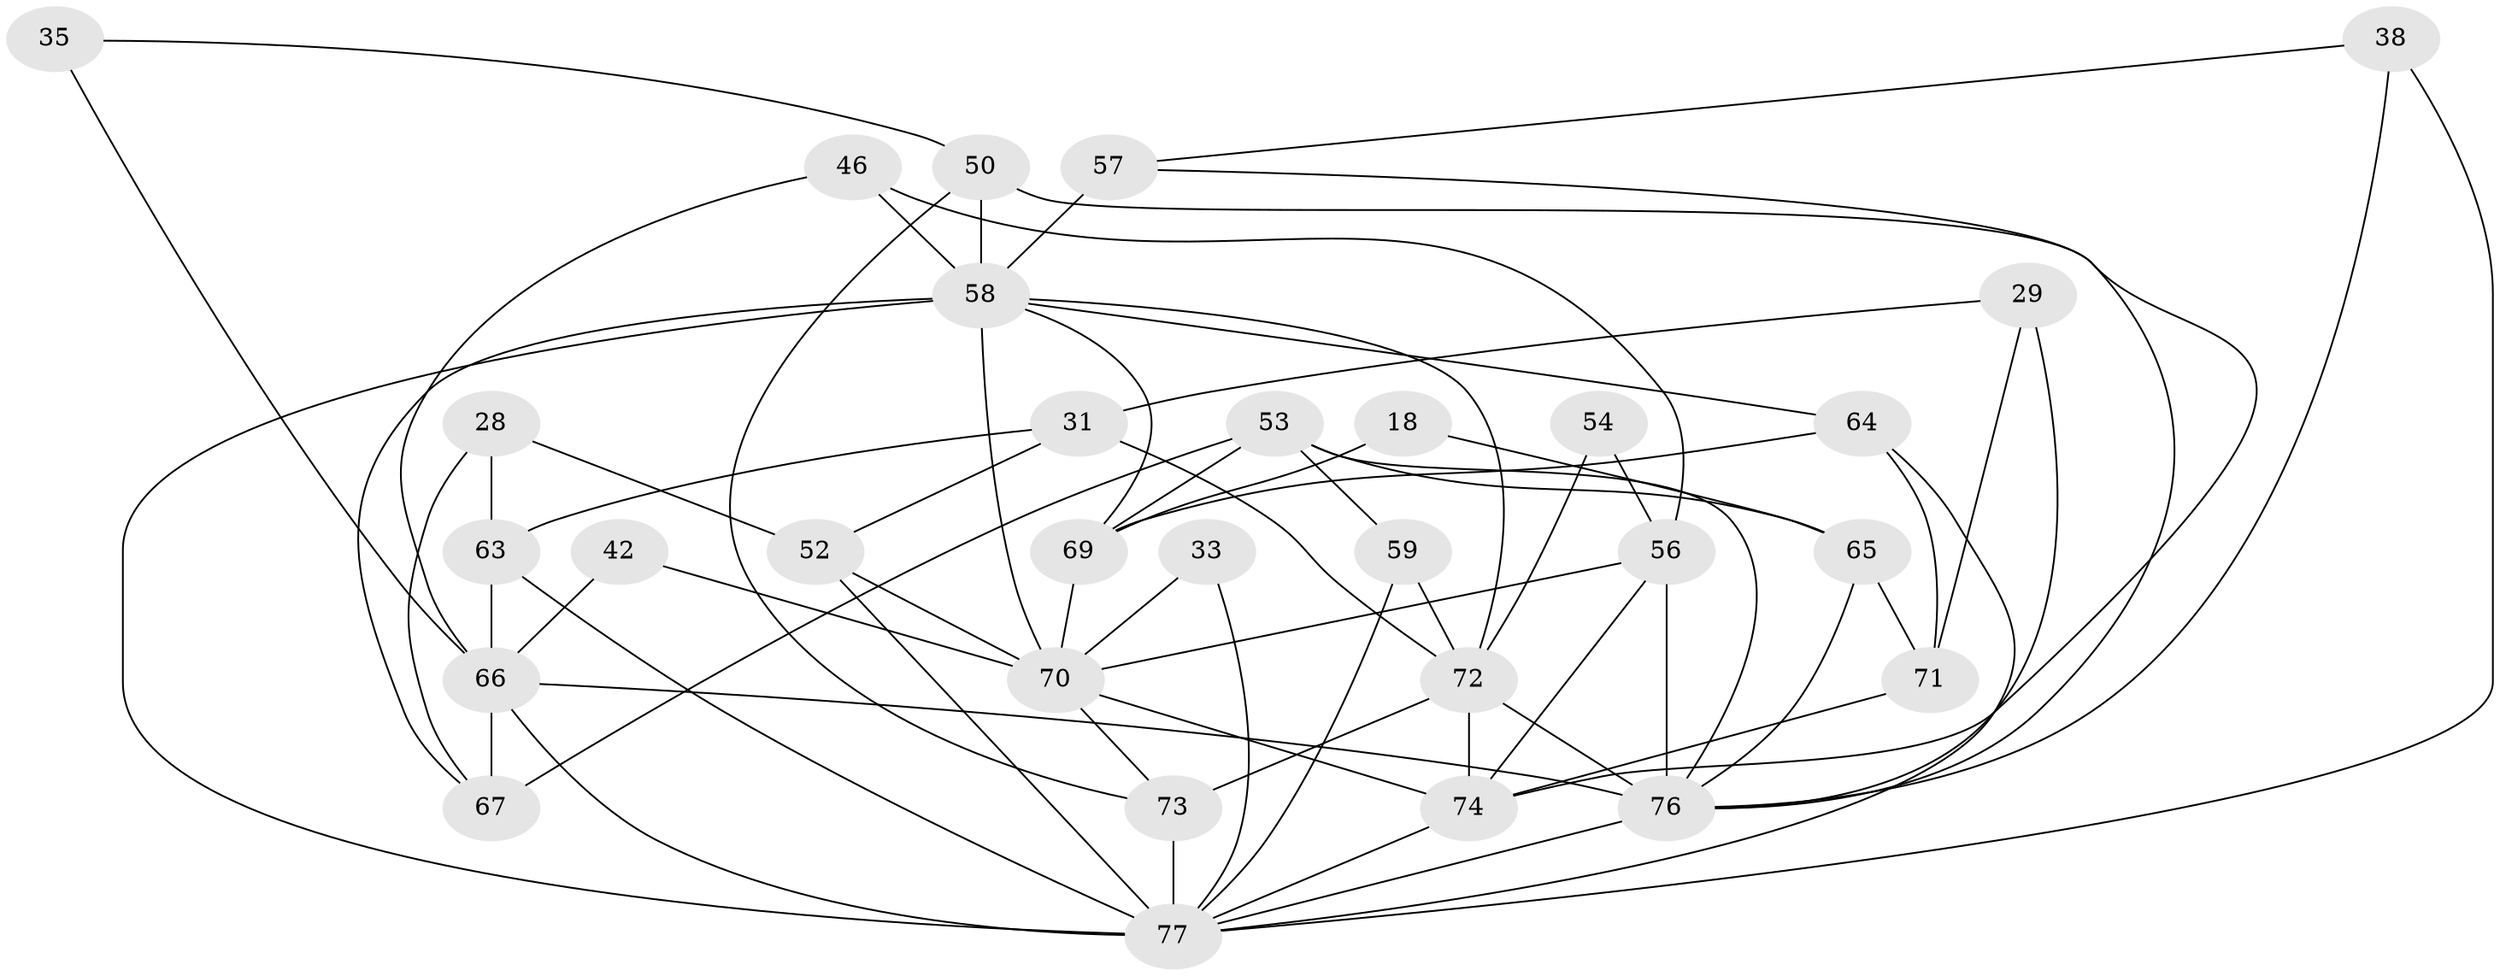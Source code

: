 // original degree distribution, {2: 0.07792207792207792, 4: 0.24675324675324675, 3: 0.33766233766233766, 5: 0.22077922077922077, 7: 0.03896103896103896, 6: 0.07792207792207792}
// Generated by graph-tools (version 1.1) at 2025/55/03/04/25 21:55:06]
// undirected, 30 vertices, 68 edges
graph export_dot {
graph [start="1"]
  node [color=gray90,style=filled];
  18;
  28 [super="+1"];
  29;
  31;
  33;
  35;
  38;
  42;
  46;
  50 [super="+32"];
  52 [super="+8"];
  53;
  54;
  56 [super="+45"];
  57;
  58 [super="+15+55+43+22"];
  59;
  63 [super="+47"];
  64 [super="+61"];
  65 [super="+34"];
  66 [super="+21+20"];
  67 [super="+13"];
  69 [super="+48"];
  70 [super="+68+41+60"];
  71;
  72 [super="+49+51"];
  73 [super="+62"];
  74 [super="+26+36"];
  76 [super="+27+40+44"];
  77 [super="+37+75+23"];
  18 -- 65;
  18 -- 69;
  28 -- 67;
  28 -- 63;
  28 -- 52;
  29 -- 31;
  29 -- 71;
  29 -- 76;
  31 -- 52;
  31 -- 63 [weight=2];
  31 -- 72 [weight=2];
  33 -- 70 [weight=2];
  33 -- 77;
  35 -- 66 [weight=3];
  35 -- 50 [weight=2];
  38 -- 57;
  38 -- 76;
  38 -- 77;
  42 -- 66;
  42 -- 70;
  46 -- 56;
  46 -- 58;
  46 -- 66;
  50 -- 73;
  50 -- 76 [weight=2];
  50 -- 58 [weight=2];
  52 -- 70 [weight=3];
  52 -- 77;
  53 -- 59;
  53 -- 65;
  53 -- 67;
  53 -- 69 [weight=2];
  53 -- 76;
  54 -- 72;
  54 -- 56;
  56 -- 76 [weight=2];
  56 -- 70 [weight=2];
  56 -- 74;
  57 -- 74;
  57 -- 58 [weight=3];
  58 -- 64 [weight=2];
  58 -- 77 [weight=5];
  58 -- 70 [weight=3];
  58 -- 72 [weight=3];
  58 -- 67;
  58 -- 69;
  59 -- 72;
  59 -- 77;
  63 -- 66;
  63 -- 77;
  64 -- 69;
  64 -- 71;
  64 -- 77 [weight=2];
  65 -- 71 [weight=2];
  65 -- 76 [weight=2];
  66 -- 67 [weight=2];
  66 -- 76 [weight=3];
  66 -- 77;
  69 -- 70;
  70 -- 73;
  70 -- 74;
  71 -- 74;
  72 -- 73 [weight=4];
  72 -- 76 [weight=2];
  72 -- 74 [weight=2];
  73 -- 77 [weight=2];
  74 -- 77;
  76 -- 77 [weight=2];
}
